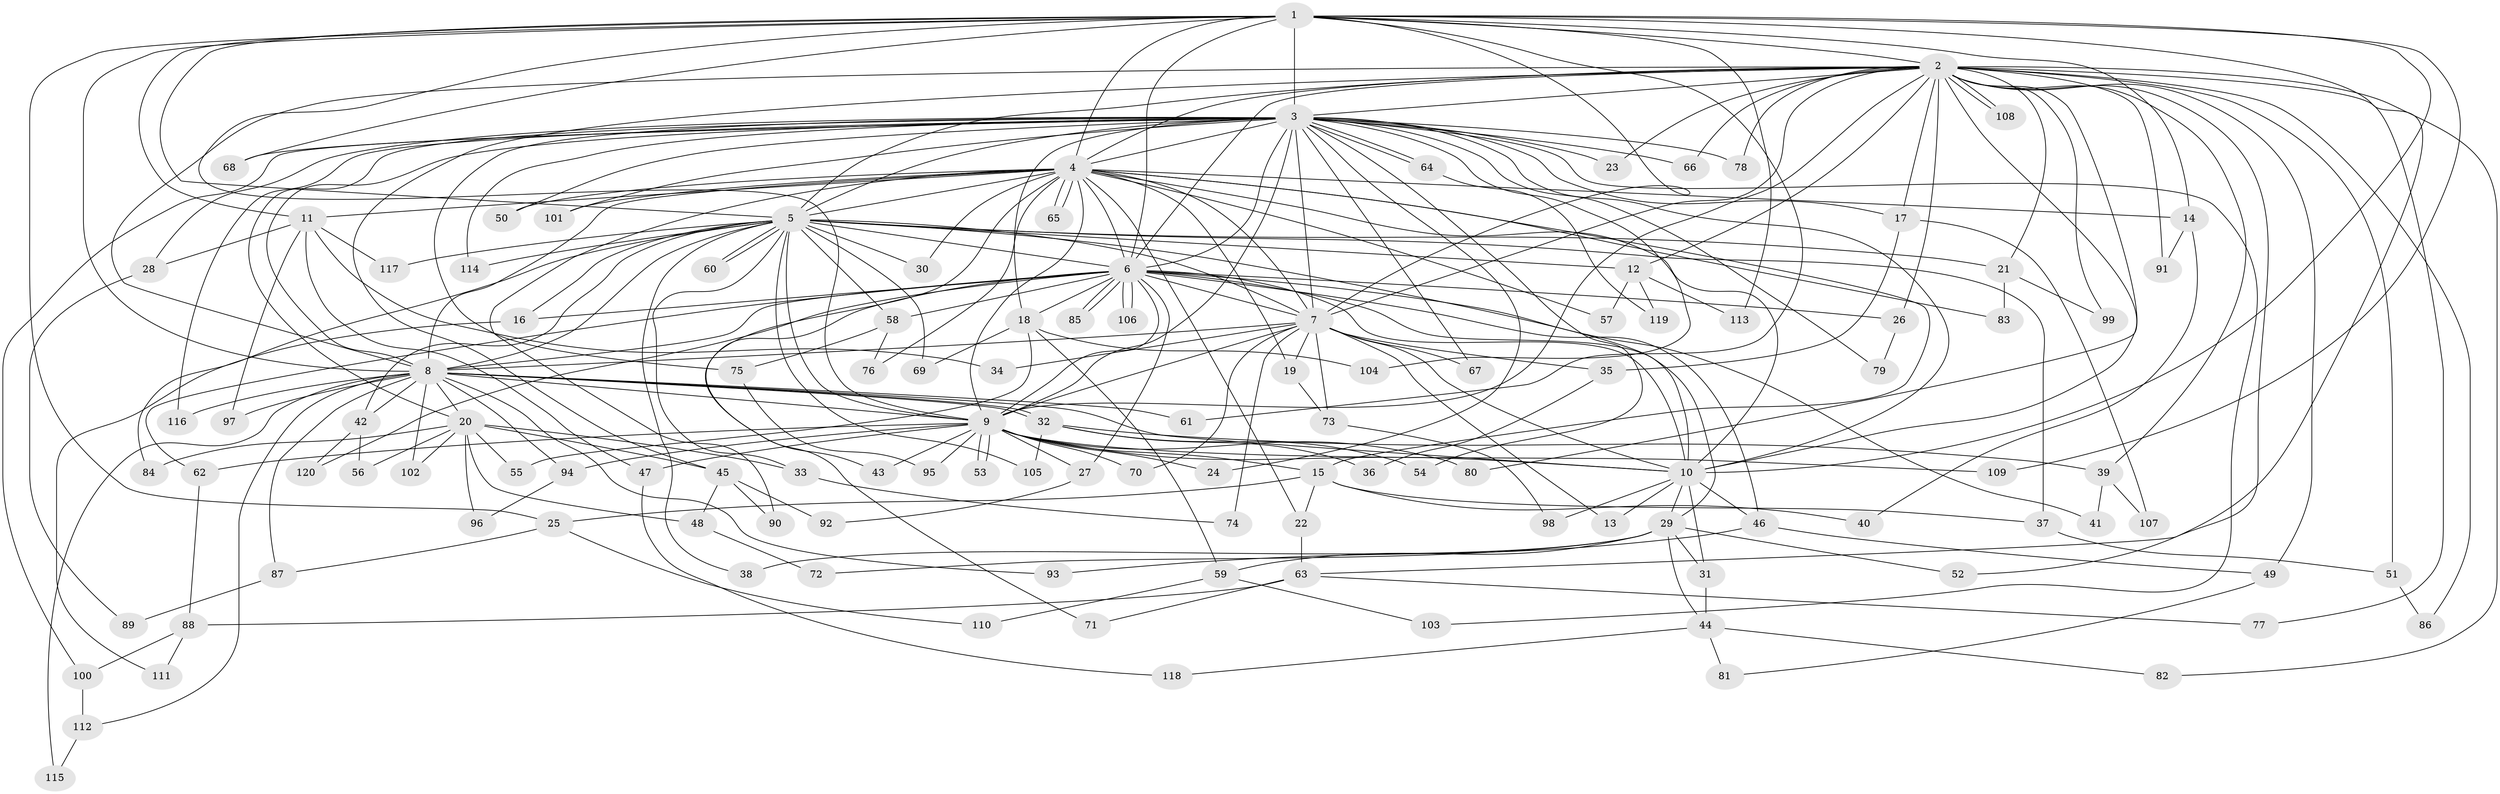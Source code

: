 // Generated by graph-tools (version 1.1) at 2025/43/03/09/25 04:43:06]
// undirected, 120 vertices, 265 edges
graph export_dot {
graph [start="1"]
  node [color=gray90,style=filled];
  1;
  2;
  3;
  4;
  5;
  6;
  7;
  8;
  9;
  10;
  11;
  12;
  13;
  14;
  15;
  16;
  17;
  18;
  19;
  20;
  21;
  22;
  23;
  24;
  25;
  26;
  27;
  28;
  29;
  30;
  31;
  32;
  33;
  34;
  35;
  36;
  37;
  38;
  39;
  40;
  41;
  42;
  43;
  44;
  45;
  46;
  47;
  48;
  49;
  50;
  51;
  52;
  53;
  54;
  55;
  56;
  57;
  58;
  59;
  60;
  61;
  62;
  63;
  64;
  65;
  66;
  67;
  68;
  69;
  70;
  71;
  72;
  73;
  74;
  75;
  76;
  77;
  78;
  79;
  80;
  81;
  82;
  83;
  84;
  85;
  86;
  87;
  88;
  89;
  90;
  91;
  92;
  93;
  94;
  95;
  96;
  97;
  98;
  99;
  100;
  101;
  102;
  103;
  104;
  105;
  106;
  107;
  108;
  109;
  110;
  111;
  112;
  113;
  114;
  115;
  116;
  117;
  118;
  119;
  120;
  1 -- 2;
  1 -- 3;
  1 -- 4;
  1 -- 5;
  1 -- 6;
  1 -- 7;
  1 -- 8;
  1 -- 9;
  1 -- 10;
  1 -- 11;
  1 -- 14;
  1 -- 25;
  1 -- 61;
  1 -- 63;
  1 -- 68;
  1 -- 109;
  1 -- 113;
  2 -- 3;
  2 -- 4;
  2 -- 5;
  2 -- 6;
  2 -- 7;
  2 -- 8;
  2 -- 9;
  2 -- 10;
  2 -- 12;
  2 -- 17;
  2 -- 21;
  2 -- 23;
  2 -- 26;
  2 -- 39;
  2 -- 45;
  2 -- 49;
  2 -- 51;
  2 -- 52;
  2 -- 66;
  2 -- 77;
  2 -- 78;
  2 -- 80;
  2 -- 82;
  2 -- 86;
  2 -- 91;
  2 -- 99;
  2 -- 108;
  2 -- 108;
  3 -- 4;
  3 -- 5;
  3 -- 6;
  3 -- 7;
  3 -- 8;
  3 -- 9;
  3 -- 10;
  3 -- 17;
  3 -- 18;
  3 -- 20;
  3 -- 23;
  3 -- 24;
  3 -- 28;
  3 -- 50;
  3 -- 54;
  3 -- 64;
  3 -- 64;
  3 -- 66;
  3 -- 67;
  3 -- 68;
  3 -- 75;
  3 -- 78;
  3 -- 79;
  3 -- 100;
  3 -- 101;
  3 -- 103;
  3 -- 104;
  3 -- 114;
  3 -- 116;
  4 -- 5;
  4 -- 6;
  4 -- 7;
  4 -- 8;
  4 -- 9;
  4 -- 10;
  4 -- 11;
  4 -- 14;
  4 -- 15;
  4 -- 19;
  4 -- 22;
  4 -- 30;
  4 -- 43;
  4 -- 50;
  4 -- 57;
  4 -- 65;
  4 -- 65;
  4 -- 76;
  4 -- 83;
  4 -- 90;
  4 -- 101;
  5 -- 6;
  5 -- 7;
  5 -- 8;
  5 -- 9;
  5 -- 10;
  5 -- 12;
  5 -- 16;
  5 -- 21;
  5 -- 30;
  5 -- 33;
  5 -- 37;
  5 -- 38;
  5 -- 42;
  5 -- 58;
  5 -- 60;
  5 -- 60;
  5 -- 69;
  5 -- 84;
  5 -- 105;
  5 -- 114;
  5 -- 117;
  6 -- 7;
  6 -- 8;
  6 -- 9;
  6 -- 10;
  6 -- 16;
  6 -- 18;
  6 -- 26;
  6 -- 27;
  6 -- 29;
  6 -- 41;
  6 -- 46;
  6 -- 58;
  6 -- 62;
  6 -- 71;
  6 -- 85;
  6 -- 85;
  6 -- 106;
  6 -- 106;
  6 -- 120;
  7 -- 8;
  7 -- 9;
  7 -- 10;
  7 -- 13;
  7 -- 19;
  7 -- 34;
  7 -- 35;
  7 -- 67;
  7 -- 70;
  7 -- 73;
  7 -- 74;
  8 -- 9;
  8 -- 10;
  8 -- 20;
  8 -- 32;
  8 -- 32;
  8 -- 42;
  8 -- 61;
  8 -- 87;
  8 -- 93;
  8 -- 94;
  8 -- 97;
  8 -- 102;
  8 -- 112;
  8 -- 115;
  8 -- 116;
  9 -- 10;
  9 -- 15;
  9 -- 24;
  9 -- 27;
  9 -- 43;
  9 -- 47;
  9 -- 53;
  9 -- 53;
  9 -- 62;
  9 -- 70;
  9 -- 80;
  9 -- 94;
  9 -- 95;
  9 -- 109;
  10 -- 13;
  10 -- 29;
  10 -- 31;
  10 -- 46;
  10 -- 98;
  11 -- 28;
  11 -- 34;
  11 -- 47;
  11 -- 97;
  11 -- 117;
  12 -- 57;
  12 -- 113;
  12 -- 119;
  14 -- 40;
  14 -- 91;
  15 -- 22;
  15 -- 25;
  15 -- 37;
  15 -- 40;
  16 -- 111;
  17 -- 35;
  17 -- 107;
  18 -- 55;
  18 -- 59;
  18 -- 69;
  18 -- 104;
  19 -- 73;
  20 -- 33;
  20 -- 45;
  20 -- 48;
  20 -- 55;
  20 -- 56;
  20 -- 84;
  20 -- 96;
  20 -- 102;
  21 -- 83;
  21 -- 99;
  22 -- 63;
  25 -- 87;
  25 -- 110;
  26 -- 79;
  27 -- 92;
  28 -- 89;
  29 -- 31;
  29 -- 38;
  29 -- 44;
  29 -- 52;
  29 -- 59;
  29 -- 72;
  31 -- 44;
  32 -- 36;
  32 -- 39;
  32 -- 54;
  32 -- 105;
  33 -- 74;
  35 -- 36;
  37 -- 51;
  39 -- 41;
  39 -- 107;
  42 -- 56;
  42 -- 120;
  44 -- 81;
  44 -- 82;
  44 -- 118;
  45 -- 48;
  45 -- 90;
  45 -- 92;
  46 -- 49;
  46 -- 93;
  47 -- 118;
  48 -- 72;
  49 -- 81;
  51 -- 86;
  58 -- 75;
  58 -- 76;
  59 -- 103;
  59 -- 110;
  62 -- 88;
  63 -- 71;
  63 -- 77;
  63 -- 88;
  64 -- 119;
  73 -- 98;
  75 -- 95;
  87 -- 89;
  88 -- 100;
  88 -- 111;
  94 -- 96;
  100 -- 112;
  112 -- 115;
}
